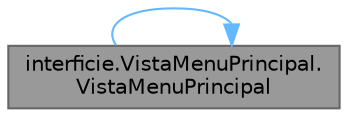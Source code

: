 digraph "interficie.VistaMenuPrincipal.VistaMenuPrincipal"
{
 // INTERACTIVE_SVG=YES
 // LATEX_PDF_SIZE
  bgcolor="transparent";
  edge [fontname=Helvetica,fontsize=10,labelfontname=Helvetica,labelfontsize=10];
  node [fontname=Helvetica,fontsize=10,shape=box,height=0.2,width=0.4];
  rankdir="RL";
  Node1 [id="Node000001",label="interficie.VistaMenuPrincipal.\lVistaMenuPrincipal",height=0.2,width=0.4,color="gray40", fillcolor="grey60", style="filled", fontcolor="black",tooltip="Constructor de la classe VistaMenuPrincipal."];
  Node1 -> Node1 [id="edge1_Node000001_Node000001",dir="back",color="steelblue1",style="solid",tooltip=" "];
}
